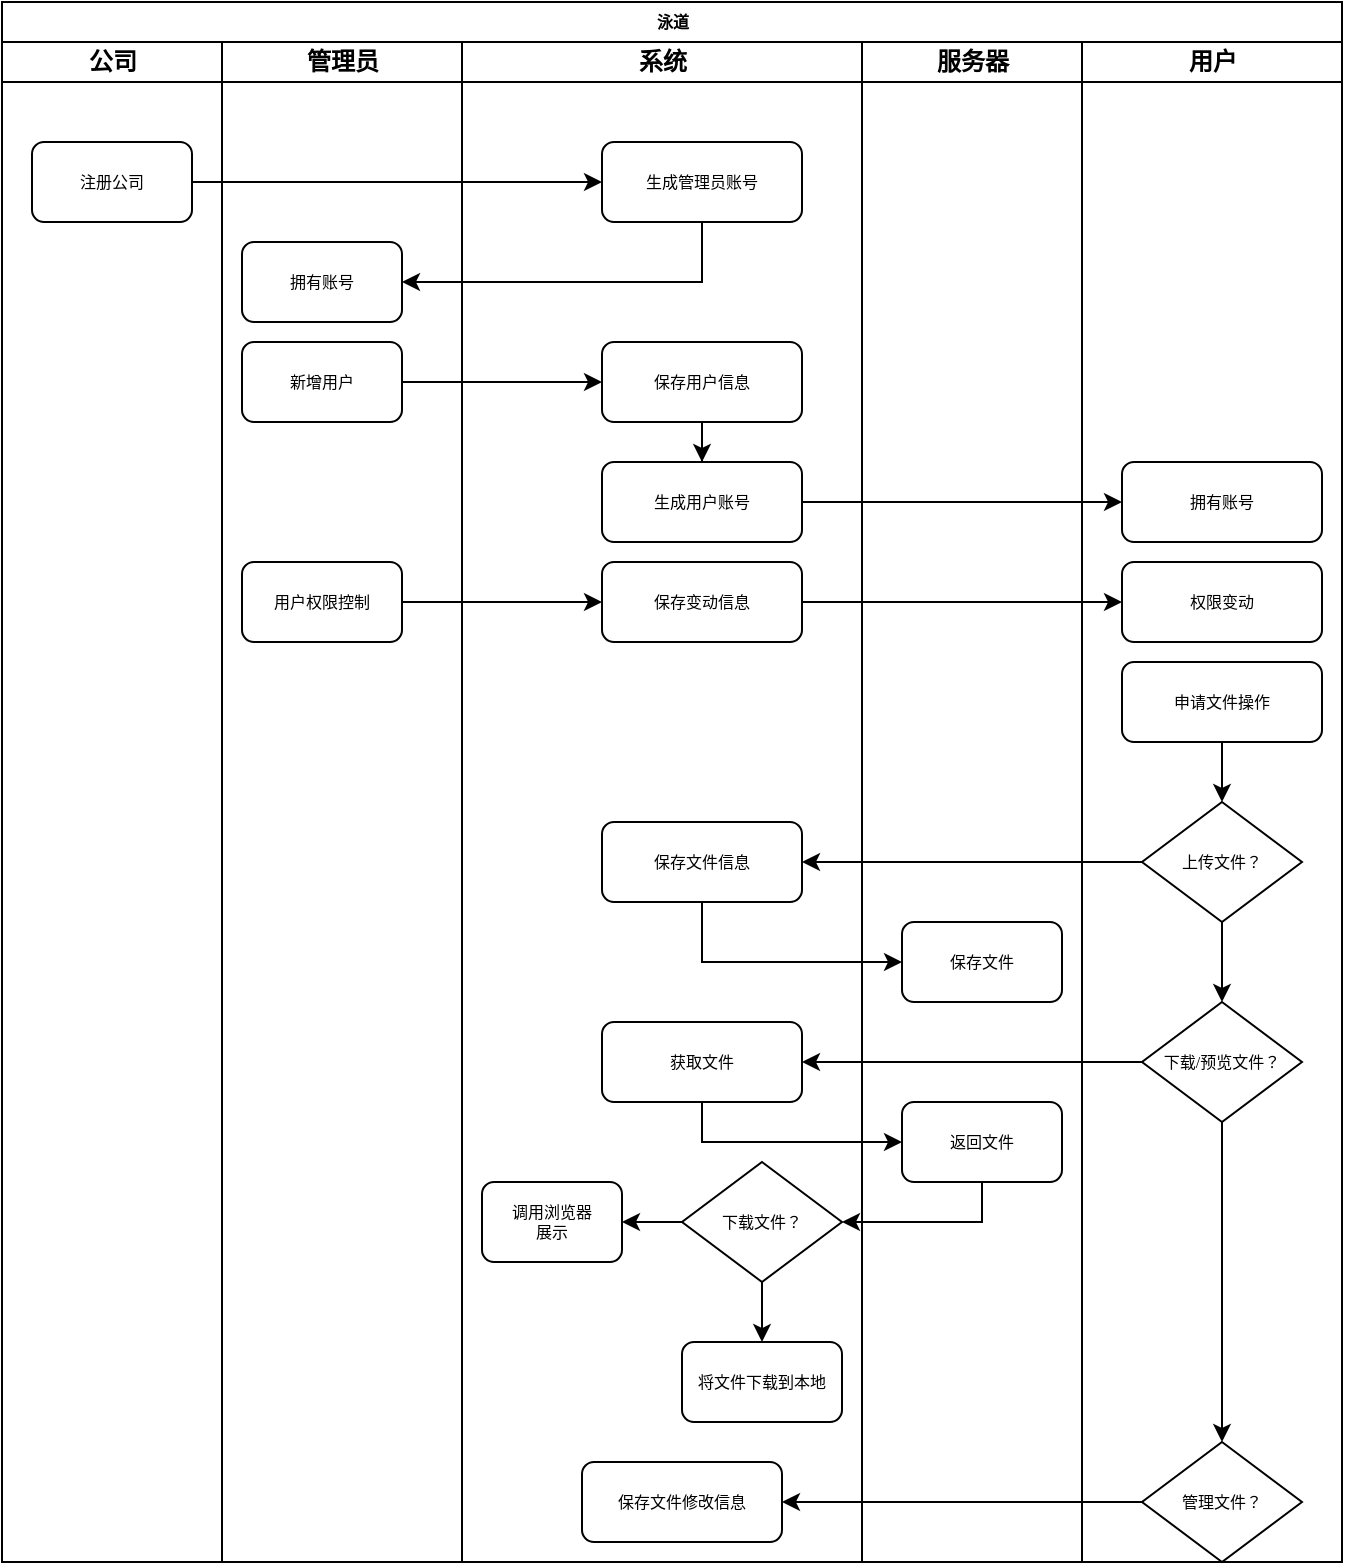 <mxfile version="15.4.3" type="github">
  <diagram name="Page-1" id="74e2e168-ea6b-b213-b513-2b3c1d86103e">
    <mxGraphModel dx="868" dy="482" grid="1" gridSize="10" guides="1" tooltips="1" connect="1" arrows="1" fold="1" page="1" pageScale="1" pageWidth="1100" pageHeight="850" background="none" math="0" shadow="0">
      <root>
        <mxCell id="0" />
        <mxCell id="1" parent="0" />
        <mxCell id="77e6c97f196da883-1" value="泳道" style="swimlane;html=1;childLayout=stackLayout;startSize=20;rounded=0;shadow=0;labelBackgroundColor=none;strokeWidth=1;fontFamily=Verdana;fontSize=8;align=center;" parent="1" vertex="1">
          <mxGeometry x="60" y="50" width="670" height="780" as="geometry" />
        </mxCell>
        <mxCell id="77e6c97f196da883-2" value="公司" style="swimlane;html=1;startSize=20;" parent="77e6c97f196da883-1" vertex="1">
          <mxGeometry y="20" width="110" height="760" as="geometry" />
        </mxCell>
        <mxCell id="77e6c97f196da883-8" value="注册公司" style="rounded=1;whiteSpace=wrap;html=1;shadow=0;labelBackgroundColor=none;strokeWidth=1;fontFamily=Verdana;fontSize=8;align=center;" parent="77e6c97f196da883-2" vertex="1">
          <mxGeometry x="15" y="50" width="80" height="40" as="geometry" />
        </mxCell>
        <mxCell id="77e6c97f196da883-3" value="管理员" style="swimlane;html=1;startSize=20;" parent="77e6c97f196da883-1" vertex="1">
          <mxGeometry x="110" y="20" width="120" height="760" as="geometry" />
        </mxCell>
        <mxCell id="77e6c97f196da883-11" value="新增用户" style="rounded=1;whiteSpace=wrap;html=1;shadow=0;labelBackgroundColor=none;strokeWidth=1;fontFamily=Verdana;fontSize=8;align=center;" parent="77e6c97f196da883-3" vertex="1">
          <mxGeometry x="10" y="150" width="80" height="40" as="geometry" />
        </mxCell>
        <mxCell id="Ol4EsbN8dSgfP_Qq6JdE-92" value="用户权限控制" style="rounded=1;whiteSpace=wrap;html=1;shadow=0;labelBackgroundColor=none;strokeWidth=1;fontFamily=Verdana;fontSize=8;align=center;" vertex="1" parent="77e6c97f196da883-3">
          <mxGeometry x="10" y="260" width="80" height="40" as="geometry" />
        </mxCell>
        <mxCell id="Ol4EsbN8dSgfP_Qq6JdE-143" value="拥有账号" style="rounded=1;whiteSpace=wrap;html=1;shadow=0;labelBackgroundColor=none;strokeWidth=1;fontFamily=Verdana;fontSize=8;align=center;" vertex="1" parent="77e6c97f196da883-3">
          <mxGeometry x="10" y="100" width="80" height="40" as="geometry" />
        </mxCell>
        <mxCell id="77e6c97f196da883-4" value="系统" style="swimlane;html=1;startSize=20;" parent="77e6c97f196da883-1" vertex="1">
          <mxGeometry x="230" y="20" width="200" height="760" as="geometry" />
        </mxCell>
        <mxCell id="Ol4EsbN8dSgfP_Qq6JdE-105" value="保存用户信息" style="rounded=1;whiteSpace=wrap;html=1;shadow=0;labelBackgroundColor=none;strokeWidth=1;fontFamily=Verdana;fontSize=8;align=center;" vertex="1" parent="77e6c97f196da883-4">
          <mxGeometry x="70" y="150" width="100" height="40" as="geometry" />
        </mxCell>
        <mxCell id="Ol4EsbN8dSgfP_Qq6JdE-108" value="保存变动信息" style="rounded=1;whiteSpace=wrap;html=1;shadow=0;labelBackgroundColor=none;strokeWidth=1;fontFamily=Verdana;fontSize=8;align=center;" vertex="1" parent="77e6c97f196da883-4">
          <mxGeometry x="70" y="260" width="100" height="40" as="geometry" />
        </mxCell>
        <mxCell id="Ol4EsbN8dSgfP_Qq6JdE-111" value="保存文件信息" style="rounded=1;whiteSpace=wrap;html=1;shadow=0;labelBackgroundColor=none;strokeWidth=1;fontFamily=Verdana;fontSize=8;align=center;" vertex="1" parent="77e6c97f196da883-4">
          <mxGeometry x="70" y="390" width="100" height="40" as="geometry" />
        </mxCell>
        <mxCell id="Ol4EsbN8dSgfP_Qq6JdE-115" value="获取文件" style="rounded=1;whiteSpace=wrap;html=1;shadow=0;labelBackgroundColor=none;strokeWidth=1;fontFamily=Verdana;fontSize=8;align=center;" vertex="1" parent="77e6c97f196da883-4">
          <mxGeometry x="70" y="490" width="100" height="40" as="geometry" />
        </mxCell>
        <mxCell id="Ol4EsbN8dSgfP_Qq6JdE-137" style="edgeStyle=orthogonalEdgeStyle;rounded=0;orthogonalLoop=1;jettySize=auto;html=1;entryX=0.5;entryY=0;entryDx=0;entryDy=0;" edge="1" parent="77e6c97f196da883-4" source="Ol4EsbN8dSgfP_Qq6JdE-134" target="Ol4EsbN8dSgfP_Qq6JdE-135">
          <mxGeometry relative="1" as="geometry" />
        </mxCell>
        <mxCell id="Ol4EsbN8dSgfP_Qq6JdE-140" style="edgeStyle=orthogonalEdgeStyle;rounded=0;orthogonalLoop=1;jettySize=auto;html=1;entryX=1;entryY=0.5;entryDx=0;entryDy=0;" edge="1" parent="77e6c97f196da883-4" source="Ol4EsbN8dSgfP_Qq6JdE-134" target="Ol4EsbN8dSgfP_Qq6JdE-139">
          <mxGeometry relative="1" as="geometry" />
        </mxCell>
        <mxCell id="Ol4EsbN8dSgfP_Qq6JdE-134" value="下载文件？" style="rhombus;whiteSpace=wrap;html=1;rounded=0;shadow=0;labelBackgroundColor=none;strokeWidth=1;fontFamily=Verdana;fontSize=8;align=center;" vertex="1" parent="77e6c97f196da883-4">
          <mxGeometry x="110" y="560" width="80" height="60" as="geometry" />
        </mxCell>
        <mxCell id="Ol4EsbN8dSgfP_Qq6JdE-135" value="将文件下载到本地" style="rounded=1;whiteSpace=wrap;html=1;shadow=0;labelBackgroundColor=none;strokeWidth=1;fontFamily=Verdana;fontSize=8;align=center;" vertex="1" parent="77e6c97f196da883-4">
          <mxGeometry x="110" y="650" width="80" height="40" as="geometry" />
        </mxCell>
        <mxCell id="Ol4EsbN8dSgfP_Qq6JdE-139" value="调用浏览器&lt;br&gt;展示" style="rounded=1;whiteSpace=wrap;html=1;shadow=0;labelBackgroundColor=none;strokeWidth=1;fontFamily=Verdana;fontSize=8;align=center;" vertex="1" parent="77e6c97f196da883-4">
          <mxGeometry x="10" y="570" width="70" height="40" as="geometry" />
        </mxCell>
        <mxCell id="Ol4EsbN8dSgfP_Qq6JdE-141" value="保存文件修改信息" style="rounded=1;whiteSpace=wrap;html=1;shadow=0;labelBackgroundColor=none;strokeWidth=1;fontFamily=Verdana;fontSize=8;align=center;" vertex="1" parent="77e6c97f196da883-4">
          <mxGeometry x="60" y="710" width="100" height="40" as="geometry" />
        </mxCell>
        <mxCell id="Ol4EsbN8dSgfP_Qq6JdE-44" value="生成管理员账号" style="rounded=1;whiteSpace=wrap;html=1;shadow=0;labelBackgroundColor=none;strokeWidth=1;fontFamily=Verdana;fontSize=8;align=center;" vertex="1" parent="77e6c97f196da883-4">
          <mxGeometry x="70" y="50" width="100" height="40" as="geometry" />
        </mxCell>
        <mxCell id="Ol4EsbN8dSgfP_Qq6JdE-87" value="生成用户账号" style="rounded=1;whiteSpace=wrap;html=1;shadow=0;labelBackgroundColor=none;strokeWidth=1;fontFamily=Verdana;fontSize=8;align=center;" vertex="1" parent="77e6c97f196da883-4">
          <mxGeometry x="70" y="210" width="100" height="40" as="geometry" />
        </mxCell>
        <mxCell id="Ol4EsbN8dSgfP_Qq6JdE-107" style="edgeStyle=orthogonalEdgeStyle;rounded=0;orthogonalLoop=1;jettySize=auto;html=1;entryX=0.5;entryY=0;entryDx=0;entryDy=0;" edge="1" parent="77e6c97f196da883-4" source="Ol4EsbN8dSgfP_Qq6JdE-105" target="Ol4EsbN8dSgfP_Qq6JdE-87">
          <mxGeometry relative="1" as="geometry" />
        </mxCell>
        <mxCell id="Ol4EsbN8dSgfP_Qq6JdE-113" style="edgeStyle=orthogonalEdgeStyle;rounded=0;orthogonalLoop=1;jettySize=auto;html=1;exitX=0;exitY=0.5;exitDx=0;exitDy=0;entryX=1;entryY=0.5;entryDx=0;entryDy=0;" edge="1" parent="77e6c97f196da883-1" source="Ol4EsbN8dSgfP_Qq6JdE-96" target="Ol4EsbN8dSgfP_Qq6JdE-111">
          <mxGeometry relative="1" as="geometry" />
        </mxCell>
        <mxCell id="Ol4EsbN8dSgfP_Qq6JdE-116" style="edgeStyle=orthogonalEdgeStyle;rounded=0;orthogonalLoop=1;jettySize=auto;html=1;" edge="1" parent="77e6c97f196da883-1" source="Ol4EsbN8dSgfP_Qq6JdE-97" target="Ol4EsbN8dSgfP_Qq6JdE-115">
          <mxGeometry relative="1" as="geometry" />
        </mxCell>
        <mxCell id="Ol4EsbN8dSgfP_Qq6JdE-122" style="edgeStyle=orthogonalEdgeStyle;rounded=0;orthogonalLoop=1;jettySize=auto;html=1;entryX=0;entryY=0.5;entryDx=0;entryDy=0;exitX=0.5;exitY=1;exitDx=0;exitDy=0;" edge="1" parent="77e6c97f196da883-1" source="Ol4EsbN8dSgfP_Qq6JdE-111" target="Ol4EsbN8dSgfP_Qq6JdE-121">
          <mxGeometry relative="1" as="geometry" />
        </mxCell>
        <mxCell id="Ol4EsbN8dSgfP_Qq6JdE-124" style="edgeStyle=orthogonalEdgeStyle;rounded=0;orthogonalLoop=1;jettySize=auto;html=1;exitX=0.5;exitY=1;exitDx=0;exitDy=0;entryX=0;entryY=0.5;entryDx=0;entryDy=0;" edge="1" parent="77e6c97f196da883-1" source="Ol4EsbN8dSgfP_Qq6JdE-115" target="Ol4EsbN8dSgfP_Qq6JdE-123">
          <mxGeometry relative="1" as="geometry" />
        </mxCell>
        <mxCell id="Ol4EsbN8dSgfP_Qq6JdE-133" style="edgeStyle=orthogonalEdgeStyle;rounded=0;orthogonalLoop=1;jettySize=auto;html=1;exitX=0.5;exitY=1;exitDx=0;exitDy=0;" edge="1" parent="77e6c97f196da883-1" source="Ol4EsbN8dSgfP_Qq6JdE-123" target="Ol4EsbN8dSgfP_Qq6JdE-134">
          <mxGeometry relative="1" as="geometry">
            <mxPoint x="450" y="610" as="targetPoint" />
          </mxGeometry>
        </mxCell>
        <mxCell id="Ol4EsbN8dSgfP_Qq6JdE-106" style="edgeStyle=orthogonalEdgeStyle;rounded=0;orthogonalLoop=1;jettySize=auto;html=1;entryX=0;entryY=0.5;entryDx=0;entryDy=0;" edge="1" parent="77e6c97f196da883-1" source="77e6c97f196da883-11" target="Ol4EsbN8dSgfP_Qq6JdE-105">
          <mxGeometry relative="1" as="geometry" />
        </mxCell>
        <mxCell id="77e6c97f196da883-6" value="服务器" style="swimlane;html=1;startSize=20;" parent="77e6c97f196da883-1" vertex="1">
          <mxGeometry x="430" y="20" width="110" height="760" as="geometry" />
        </mxCell>
        <mxCell id="Ol4EsbN8dSgfP_Qq6JdE-121" value="保存文件" style="rounded=1;whiteSpace=wrap;html=1;shadow=0;labelBackgroundColor=none;strokeWidth=1;fontFamily=Verdana;fontSize=8;align=center;" vertex="1" parent="77e6c97f196da883-6">
          <mxGeometry x="20" y="440" width="80" height="40" as="geometry" />
        </mxCell>
        <mxCell id="Ol4EsbN8dSgfP_Qq6JdE-123" value="返回文件" style="rounded=1;whiteSpace=wrap;html=1;shadow=0;labelBackgroundColor=none;strokeWidth=1;fontFamily=Verdana;fontSize=8;align=center;" vertex="1" parent="77e6c97f196da883-6">
          <mxGeometry x="20" y="530" width="80" height="40" as="geometry" />
        </mxCell>
        <mxCell id="Ol4EsbN8dSgfP_Qq6JdE-45" style="edgeStyle=orthogonalEdgeStyle;rounded=0;orthogonalLoop=1;jettySize=auto;html=1;entryX=0;entryY=0.5;entryDx=0;entryDy=0;" edge="1" parent="77e6c97f196da883-1" source="77e6c97f196da883-8" target="Ol4EsbN8dSgfP_Qq6JdE-44">
          <mxGeometry relative="1" as="geometry" />
        </mxCell>
        <mxCell id="Ol4EsbN8dSgfP_Qq6JdE-109" style="edgeStyle=orthogonalEdgeStyle;rounded=0;orthogonalLoop=1;jettySize=auto;html=1;entryX=0;entryY=0.5;entryDx=0;entryDy=0;" edge="1" parent="77e6c97f196da883-1" source="Ol4EsbN8dSgfP_Qq6JdE-92" target="Ol4EsbN8dSgfP_Qq6JdE-108">
          <mxGeometry relative="1" as="geometry" />
        </mxCell>
        <mxCell id="Ol4EsbN8dSgfP_Qq6JdE-110" style="edgeStyle=orthogonalEdgeStyle;rounded=0;orthogonalLoop=1;jettySize=auto;html=1;" edge="1" parent="77e6c97f196da883-1" source="Ol4EsbN8dSgfP_Qq6JdE-108" target="77e6c97f196da883-12">
          <mxGeometry relative="1" as="geometry" />
        </mxCell>
        <mxCell id="77e6c97f196da883-5" value="用户" style="swimlane;html=1;startSize=20;" parent="77e6c97f196da883-1" vertex="1">
          <mxGeometry x="540" y="20" width="130" height="760" as="geometry" />
        </mxCell>
        <mxCell id="77e6c97f196da883-12" value="权限变动" style="rounded=1;whiteSpace=wrap;html=1;shadow=0;labelBackgroundColor=none;strokeWidth=1;fontFamily=Verdana;fontSize=8;align=center;" parent="77e6c97f196da883-5" vertex="1">
          <mxGeometry x="20" y="260" width="100" height="40" as="geometry" />
        </mxCell>
        <mxCell id="Ol4EsbN8dSgfP_Qq6JdE-94" value="申请文件操作" style="rounded=1;whiteSpace=wrap;html=1;shadow=0;labelBackgroundColor=none;strokeWidth=1;fontFamily=Verdana;fontSize=8;align=center;" vertex="1" parent="77e6c97f196da883-5">
          <mxGeometry x="20" y="310" width="100" height="40" as="geometry" />
        </mxCell>
        <mxCell id="Ol4EsbN8dSgfP_Qq6JdE-96" value="上传文件？" style="rhombus;whiteSpace=wrap;html=1;rounded=0;shadow=0;labelBackgroundColor=none;strokeWidth=1;fontFamily=Verdana;fontSize=8;align=center;" vertex="1" parent="77e6c97f196da883-5">
          <mxGeometry x="30" y="380" width="80" height="60" as="geometry" />
        </mxCell>
        <mxCell id="Ol4EsbN8dSgfP_Qq6JdE-100" style="edgeStyle=orthogonalEdgeStyle;rounded=0;orthogonalLoop=1;jettySize=auto;html=1;entryX=0.5;entryY=0;entryDx=0;entryDy=0;" edge="1" parent="77e6c97f196da883-5" source="Ol4EsbN8dSgfP_Qq6JdE-94" target="Ol4EsbN8dSgfP_Qq6JdE-96">
          <mxGeometry relative="1" as="geometry" />
        </mxCell>
        <mxCell id="Ol4EsbN8dSgfP_Qq6JdE-97" value="下载/预览文件？" style="rhombus;whiteSpace=wrap;html=1;rounded=0;shadow=0;labelBackgroundColor=none;strokeWidth=1;fontFamily=Verdana;fontSize=8;align=center;" vertex="1" parent="77e6c97f196da883-5">
          <mxGeometry x="30" y="480" width="80" height="60" as="geometry" />
        </mxCell>
        <mxCell id="Ol4EsbN8dSgfP_Qq6JdE-101" style="edgeStyle=orthogonalEdgeStyle;rounded=0;orthogonalLoop=1;jettySize=auto;html=1;" edge="1" parent="77e6c97f196da883-5" source="Ol4EsbN8dSgfP_Qq6JdE-96" target="Ol4EsbN8dSgfP_Qq6JdE-97">
          <mxGeometry relative="1" as="geometry" />
        </mxCell>
        <mxCell id="Ol4EsbN8dSgfP_Qq6JdE-99" value="管理文件？" style="rhombus;whiteSpace=wrap;html=1;rounded=0;shadow=0;labelBackgroundColor=none;strokeWidth=1;fontFamily=Verdana;fontSize=8;align=center;" vertex="1" parent="77e6c97f196da883-5">
          <mxGeometry x="30" y="700" width="80" height="60" as="geometry" />
        </mxCell>
        <mxCell id="Ol4EsbN8dSgfP_Qq6JdE-103" style="edgeStyle=orthogonalEdgeStyle;rounded=0;orthogonalLoop=1;jettySize=auto;html=1;entryX=0.5;entryY=0;entryDx=0;entryDy=0;" edge="1" parent="77e6c97f196da883-5" source="Ol4EsbN8dSgfP_Qq6JdE-97" target="Ol4EsbN8dSgfP_Qq6JdE-99">
          <mxGeometry relative="1" as="geometry">
            <mxPoint x="70" y="680" as="sourcePoint" />
          </mxGeometry>
        </mxCell>
        <mxCell id="Ol4EsbN8dSgfP_Qq6JdE-189" value="拥有账号" style="rounded=1;whiteSpace=wrap;html=1;shadow=0;labelBackgroundColor=none;strokeWidth=1;fontFamily=Verdana;fontSize=8;align=center;" vertex="1" parent="77e6c97f196da883-5">
          <mxGeometry x="20" y="210" width="100" height="40" as="geometry" />
        </mxCell>
        <mxCell id="Ol4EsbN8dSgfP_Qq6JdE-144" style="edgeStyle=orthogonalEdgeStyle;rounded=0;orthogonalLoop=1;jettySize=auto;html=1;entryX=1;entryY=0.5;entryDx=0;entryDy=0;exitX=0.5;exitY=1;exitDx=0;exitDy=0;" edge="1" parent="77e6c97f196da883-1" source="Ol4EsbN8dSgfP_Qq6JdE-44" target="Ol4EsbN8dSgfP_Qq6JdE-143">
          <mxGeometry relative="1" as="geometry" />
        </mxCell>
        <mxCell id="Ol4EsbN8dSgfP_Qq6JdE-190" style="edgeStyle=orthogonalEdgeStyle;rounded=0;orthogonalLoop=1;jettySize=auto;html=1;entryX=0;entryY=0.5;entryDx=0;entryDy=0;" edge="1" parent="77e6c97f196da883-1" source="Ol4EsbN8dSgfP_Qq6JdE-87" target="Ol4EsbN8dSgfP_Qq6JdE-189">
          <mxGeometry relative="1" as="geometry" />
        </mxCell>
        <mxCell id="Ol4EsbN8dSgfP_Qq6JdE-142" style="edgeStyle=orthogonalEdgeStyle;rounded=0;orthogonalLoop=1;jettySize=auto;html=1;" edge="1" parent="77e6c97f196da883-1" source="Ol4EsbN8dSgfP_Qq6JdE-99" target="Ol4EsbN8dSgfP_Qq6JdE-141">
          <mxGeometry relative="1" as="geometry" />
        </mxCell>
      </root>
    </mxGraphModel>
  </diagram>
</mxfile>
